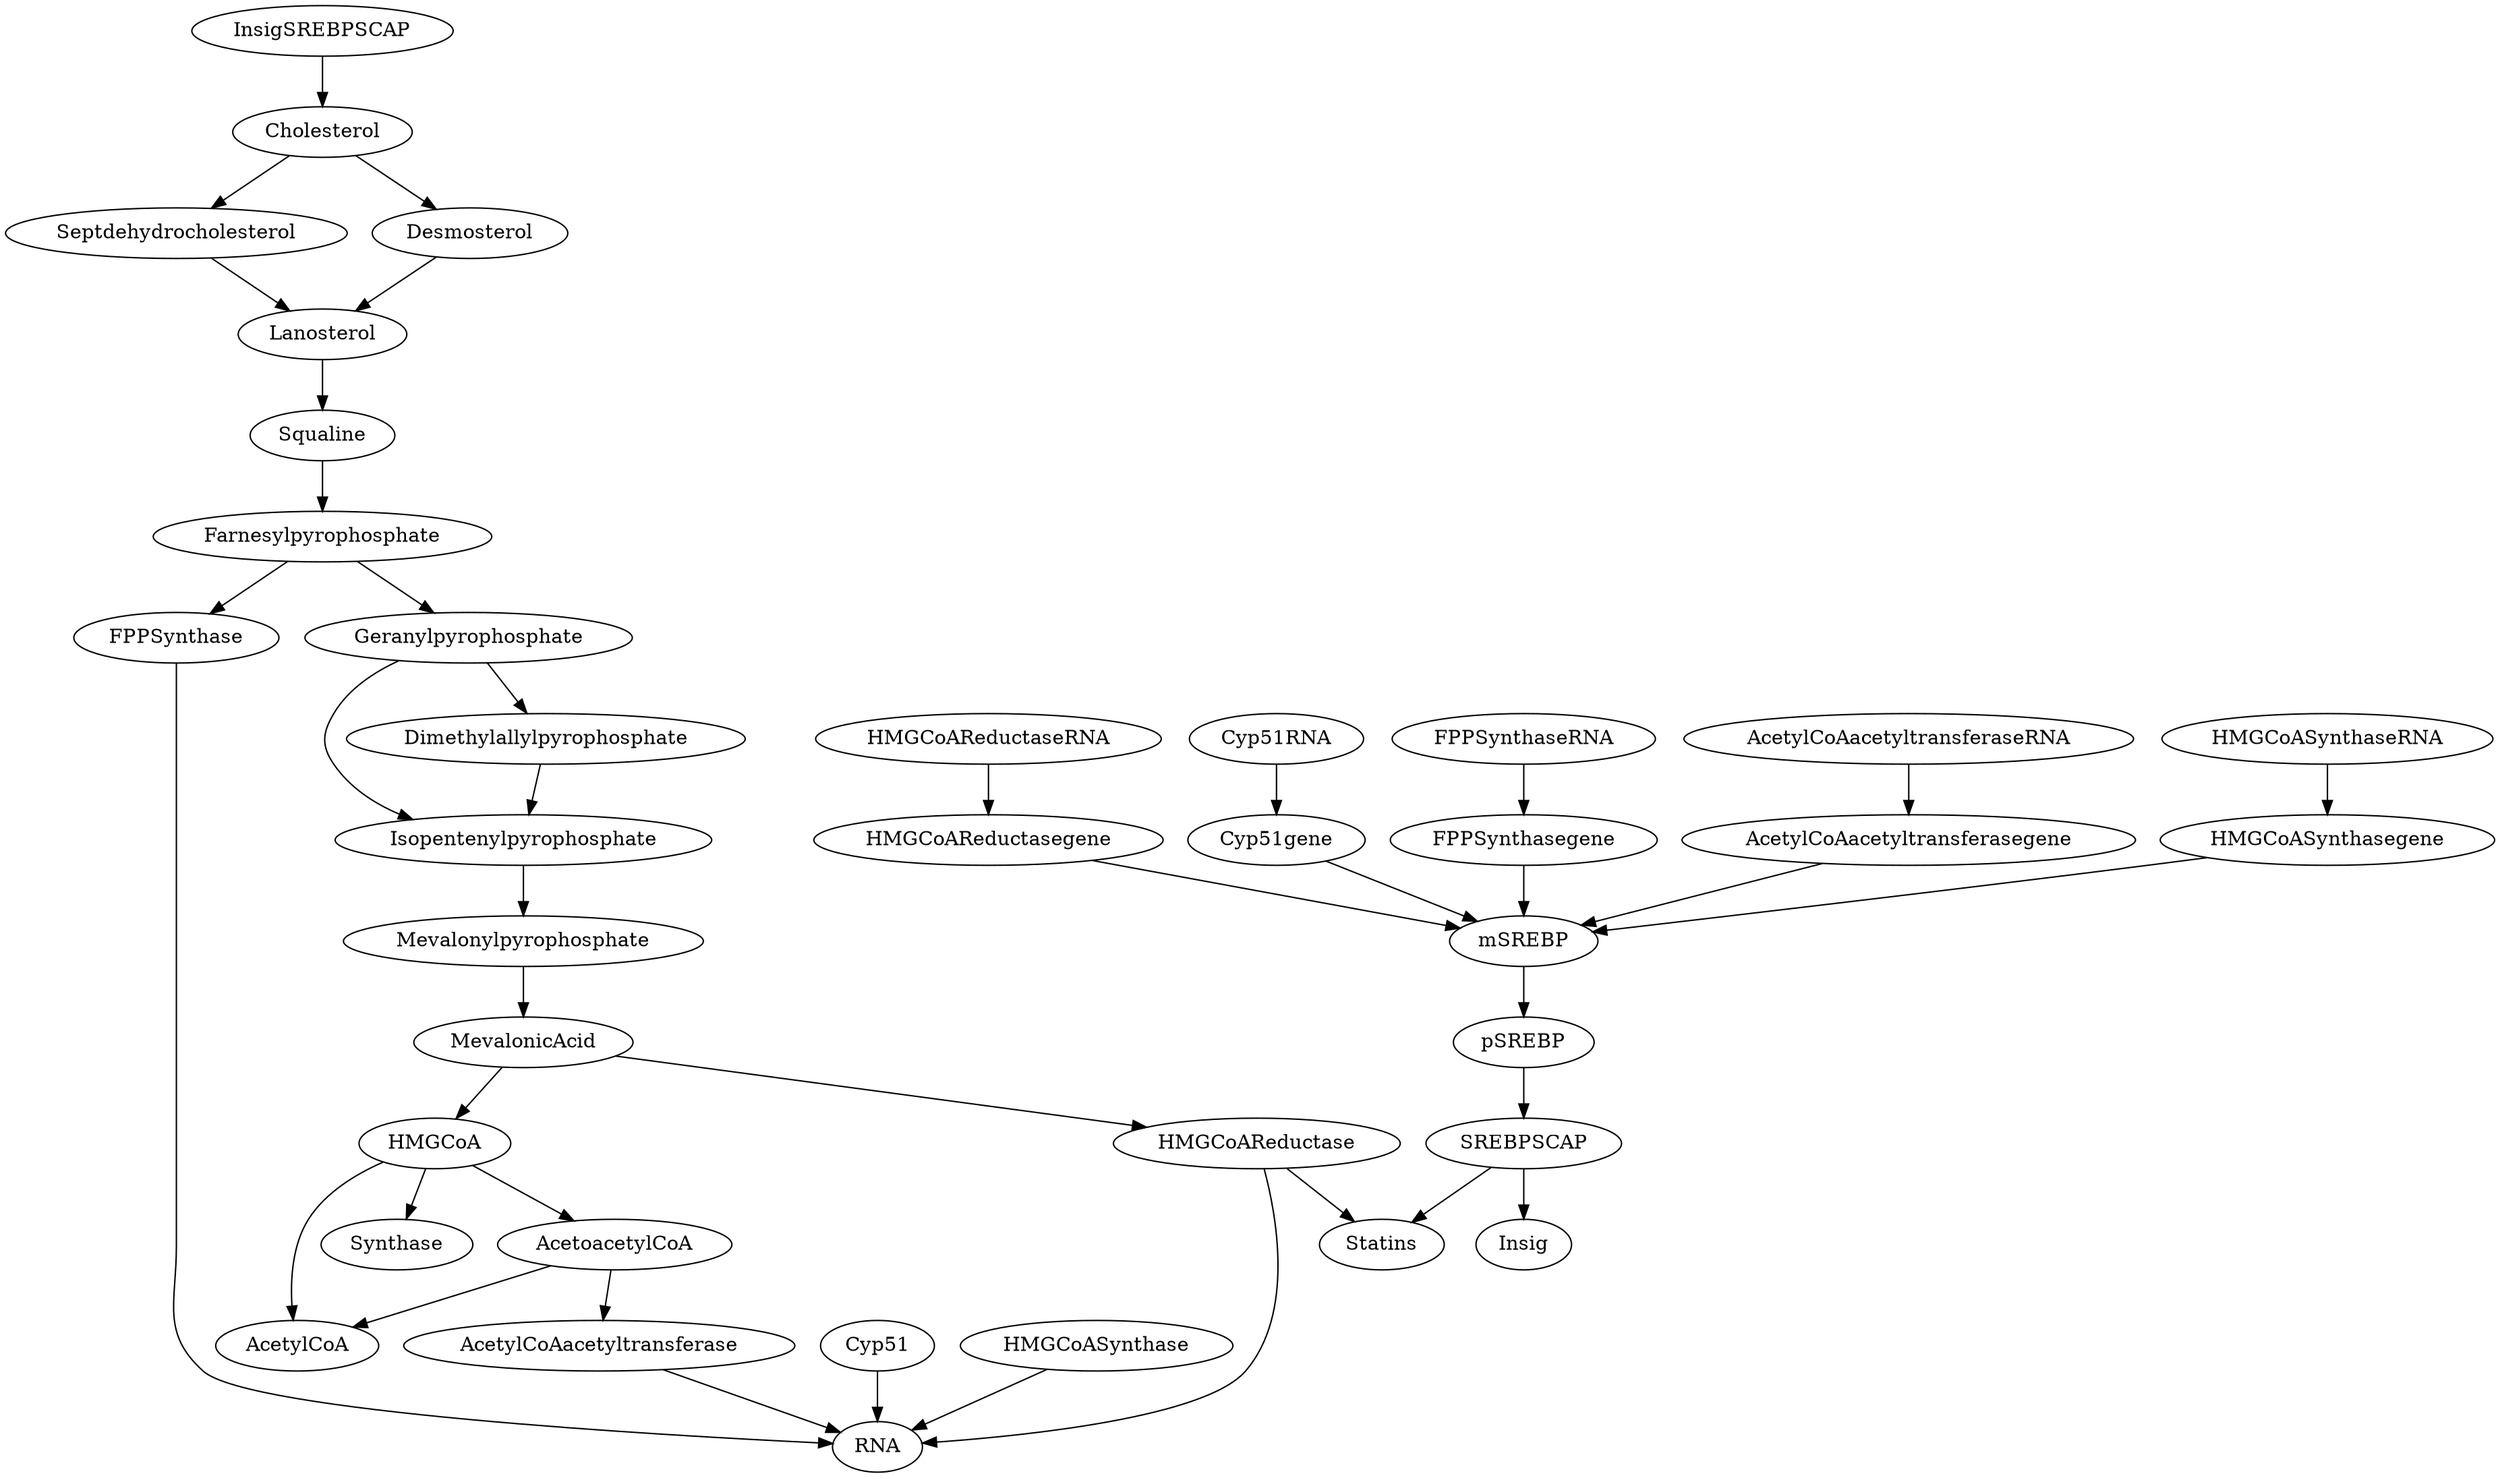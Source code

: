digraph {
	graph [bb="0,0,1805.6,1044"];
	node [label="\N"];
	Squaline	[height=0.5,
		pos="225.54,738",
		width=1.4263];
	Farnesylpyrophosphate	[height=0.5,
		pos="225.54,666",
		width=3.3219];
	Squaline -> Farnesylpyrophosphate	[pos="e,225.54,684.1 225.54,719.7 225.54,711.98 225.54,702.71 225.54,694.11"];
	FPPSynthase	[height=0.5,
		pos="122.54,594",
		width=2.022];
	Farnesylpyrophosphate -> FPPSynthase	[pos="e,146.3,611.15 200.87,648.23 187.04,638.83 169.63,627 154.73,616.88"];
	Geranylpyrophosphate	[height=0.5,
		pos="329.54,594",
		width=3.2317];
	Farnesylpyrophosphate -> Geranylpyrophosphate	[pos="e,304.83,611.63 250.45,648.23 264.21,638.97 281.49,627.34 296.38,617.32"];
	Lanosterol	[height=0.5,
		pos="225.54,810",
		width=1.661];
	Lanosterol -> Squaline	[pos="e,225.54,756.1 225.54,791.7 225.54,783.98 225.54,774.71 225.54,766.11"];
	AcetylCoA	[height=0.5,
		pos="814.54,90",
		width=1.6068];
	HMGCoAReductaseRNA	[height=0.5,
		pos="1537.5,522",
		width=3.4122];
	HMGCoAReductasegene	[height=0.5,
		pos="1537.5,450",
		width=3.4483];
	HMGCoAReductaseRNA -> HMGCoAReductasegene	[pos="e,1537.5,468.1 1537.5,503.7 1537.5,495.98 1537.5,486.71 1537.5,478.11"];
	mSREBP	[height=0.5,
		pos="1269.5,378",
		width=1.4624];
	HMGCoAReductasegene -> mSREBP	[pos="e,1310,389.56 1480,433.98 1432.4,421.55 1365.4,404.05 1319.9,392.15"];
	Cyp51RNA	[height=0.5,
		pos="1742.5,522",
		width=1.7151];
	Cyp51gene	[height=0.5,
		pos="1742.5,450",
		width=1.7512];
	Cyp51RNA -> Cyp51gene	[pos="e,1742.5,468.1 1742.5,503.7 1742.5,495.98 1742.5,486.71 1742.5,478.11"];
	Cyp51gene -> mSREBP	[pos="e,1319.5,383.97 1697,437.51 1688.2,435.52 1679.1,433.58 1670.5,432 1550.4,409.94 1408.4,393.39 1329.7,385.04"];
	Septdehydrocholesterol	[height=0.5,
		pos="121.54,882",
		width=3.3761];
	Septdehydrocholesterol -> Lanosterol	[pos="e,202.26,826.67 146.45,864.23 160.62,854.7 178.5,842.66 193.68,832.44"];
	InsigSREBPSCAP	[height=0.5,
		pos="225.54,1026",
		width=2.5817];
	Cholesterol	[height=0.5,
		pos="225.54,954",
		width=1.7693];
	InsigSREBPSCAP -> Cholesterol	[pos="e,225.54,972.1 225.54,1007.7 225.54,999.98 225.54,990.71 225.54,982.11"];
	Cholesterol -> Septdehydrocholesterol	[pos="e,146.5,899.8 201.94,937.12 188.11,927.81 170.42,915.9 155.16,905.63"];
	Desmosterol	[height=0.5,
		pos="330.54,882",
		width=1.9318];
	Cholesterol -> Desmosterol	[pos="e,306.44,899.06 249.37,937.12 263.76,927.52 282.31,915.15 298.04,904.67"];
	FPPSynthasegene	[height=0.5,
		pos="704.54,450",
		width=2.6359];
	FPPSynthasegene -> mSREBP	[pos="e,1219.6,383.95 772.44,437.42 784.45,435.51 796.85,433.63 808.54,432 952.07,412.03 1121.5,393.96 1209.6,384.97"];
	pSREBP	[height=0.5,
		pos="1213.5,306",
		width=1.3902];
	mSREBP -> pSREBP	[pos="e,1226.7,323.47 1256.3,360.41 1249.4,351.78 1240.8,341.06 1233.1,331.5"];
	AcetylCoAacetyltransferaseRNA	[height=0.5,
		pos="978.54,522",
		width=4.4413];
	AcetylCoAacetyltransferasegene	[height=0.5,
		pos="978.54,450",
		width=4.4774];
	AcetylCoAacetyltransferaseRNA -> AcetylCoAacetyltransferasegene	[pos="e,978.54,468.1 978.54,503.7 978.54,495.98 978.54,486.71 978.54,478.11"];
	AcetylCoAacetyltransferasegene -> mSREBP	[pos="e,1227.6,389.09 1043.1,433.46 1095.6,420.83 1168.8,403.23 1217.6,391.5"];
	Statins	[height=0.5,
		pos="1099.5,162",
		width=1.2277];
	Desmosterol -> Lanosterol	[pos="e,249.15,826.74 306.45,864.94 291.94,855.27 273.29,842.83 257.55,832.34"];
	MevalonicAcid	[height=0.5,
		pos="730.54,306",
		width=2.1665];
	HMGCoA	[height=0.5,
		pos="730.54,234",
		width=1.4985];
	MevalonicAcid -> HMGCoA	[pos="e,730.54,252.1 730.54,287.7 730.54,279.98 730.54,270.71 730.54,262.11"];
	HMGCoAReductase	[height=0.5,
		pos="904.54,234",
		width=2.8345];
	MevalonicAcid -> HMGCoAReductase	[pos="e,865.46,250.72 767.87,289.98 793.59,279.63 828.03,265.78 855.9,254.57"];
	HMGCoA -> AcetylCoA	[pos="e,813.93,108.3 755.94,217.87 769.38,208.58 785.04,195.5 794.54,180 805.96,161.38 810.88,136.99 812.99,118.45"];
	AcetoacetylCoA	[height=0.5,
		pos="576.54,162",
		width=2.3109];
	HMGCoA -> AcetoacetylCoA	[pos="e,610.49,178.43 699.75,219 676.86,208.6 645.34,194.27 619.91,182.71"];
	Synthase	[height=0.5,
		pos="731.54,162",
		width=1.4985];
	HMGCoA -> Synthase	[pos="e,731.29,180.1 730.79,215.7 730.9,207.98 731.03,198.71 731.15,190.11"];
	HMGCoAReductase -> Statins	[pos="e,1067.4,174.53 947.33,217.64 980.15,205.86 1025.2,189.69 1057.8,178"];
	RNA	[height=0.5,
		pos="387.54,18",
		width=0.88464];
	HMGCoAReductase -> RNA	[pos="e,419.29,20.179 908.08,215.94 913.83,182.89 920.94,110.05 881.54,72 849.23,40.807 542.59,25.291 429.32,20.588"];
	AcetoacetylCoA -> AcetylCoA	[pos="e,774.05,102.91 623.84,147.09 664.51,135.13 722.98,117.93 764.43,105.74"];
	AcetylCoAacetyltransferase	[height=0.5,
		pos="387.54,90",
		width=3.8635];
	AcetoacetylCoA -> AcetylCoAacetyltransferase	[pos="e,431.19,107.17 536.46,146.15 508.59,135.83 471.15,121.97 440.78,110.72"];
	AcetylCoAacetyltransferase -> RNA	[pos="e,387.54,36.104 387.54,71.697 387.54,63.983 387.54,54.712 387.54,46.112"];
	Mevalonylpyrophosphate	[height=0.5,
		pos="594.54,378",
		width=3.5566];
	Mevalonylpyrophosphate -> MevalonicAcid	[pos="e,699.94,322.75 626.77,360.41 645.98,350.52 670.51,337.9 690.9,327.4"];
	Dimethylallylpyrophosphate	[height=0.5,
		pos="315.54,522",
		width=3.9358];
	Isopentenylpyrophosphate	[height=0.5,
		pos="457.54,450",
		width=3.7191];
	Dimethylallylpyrophosphate -> Isopentenylpyrophosphate	[pos="e,424.13,467.47 349.19,504.41 368.91,494.69 394,482.32 415.07,471.94"];
	Isopentenylpyrophosphate -> Mevalonylpyrophosphate	[pos="e,562.31,395.47 490.01,432.41 508.94,422.73 533.02,410.43 553.29,400.08"];
	FPPSynthase -> RNA	[pos="e,356.05,21.585 122.54,575.95 122.54,549.29 122.54,496.11 122.54,451 122.54,451 122.54,451 122.54,161 122.54,120.55 112.97,100.63 \
141.54,72 169.77,43.72 283.25,28.794 345.74,22.578"];
	HMGCoASynthaseRNA	[height=0.5,
		pos="1276.5,522",
		width=3.2678];
	HMGCoASynthasegene	[height=0.5,
		pos="1276.5,450",
		width=3.3039];
	HMGCoASynthaseRNA -> HMGCoASynthasegene	[pos="e,1276.5,468.1 1276.5,503.7 1276.5,495.98 1276.5,486.71 1276.5,478.11"];
	HMGCoASynthasegene -> mSREBP	[pos="e,1271.2,396.1 1274.8,431.7 1274,423.98 1273.1,414.71 1272.3,406.11"];
	SREBPSCAP	[height=0.5,
		pos="1206.5,234",
		width=1.9318];
	SREBPSCAP -> Statins	[pos="e,1121.9,177.63 1182.3,217.12 1167,207.11 1147.1,194.1 1130.6,183.34"];
	Insig	[height=0.5,
		pos="1206.5,162",
		width=0.93881];
	SREBPSCAP -> Insig	[pos="e,1206.5,180.1 1206.5,215.7 1206.5,207.98 1206.5,198.71 1206.5,190.11"];
	Geranylpyrophosphate -> Dimethylallylpyrophosphate	[pos="e,318.96,540.1 326.08,575.7 324.54,567.98 322.68,558.71 320.96,550.11"];
	Geranylpyrophosphate -> Isopentenylpyrophosphate	[pos="e,465.36,468.03 406.97,580.44 429.97,572.7 452.7,560.19 466.54,540 478.97,521.87 474.9,496.57 468.78,477.58"];
	Cyp51	[height=0.5,
		pos="190.54,90",
		width=1.1193];
	Cyp51 -> RNA	[pos="e,361.38,28.295 221.32,78.062 256.68,65.496 314.62,44.91 351.91,31.661"];
	pSREBP -> SREBPSCAP	[pos="e,1208.2,252.1 1211.8,287.7 1211,279.98 1210.1,270.71 1209.3,262.11"];
	FPPSynthaseRNA	[height=0.5,
		pos="704.54,522",
		width=2.5998];
	FPPSynthaseRNA -> FPPSynthasegene	[pos="e,704.54,468.1 704.54,503.7 704.54,495.98 704.54,486.71 704.54,478.11"];
	HMGCoASynthase	[height=0.5,
		pos="641.54,90",
		width=2.69];
	HMGCoASynthase -> RNA	[pos="e,415.59,26.73 589.83,74.75 540.98,61.288 468.88,41.416 425.24,29.39"];
}
